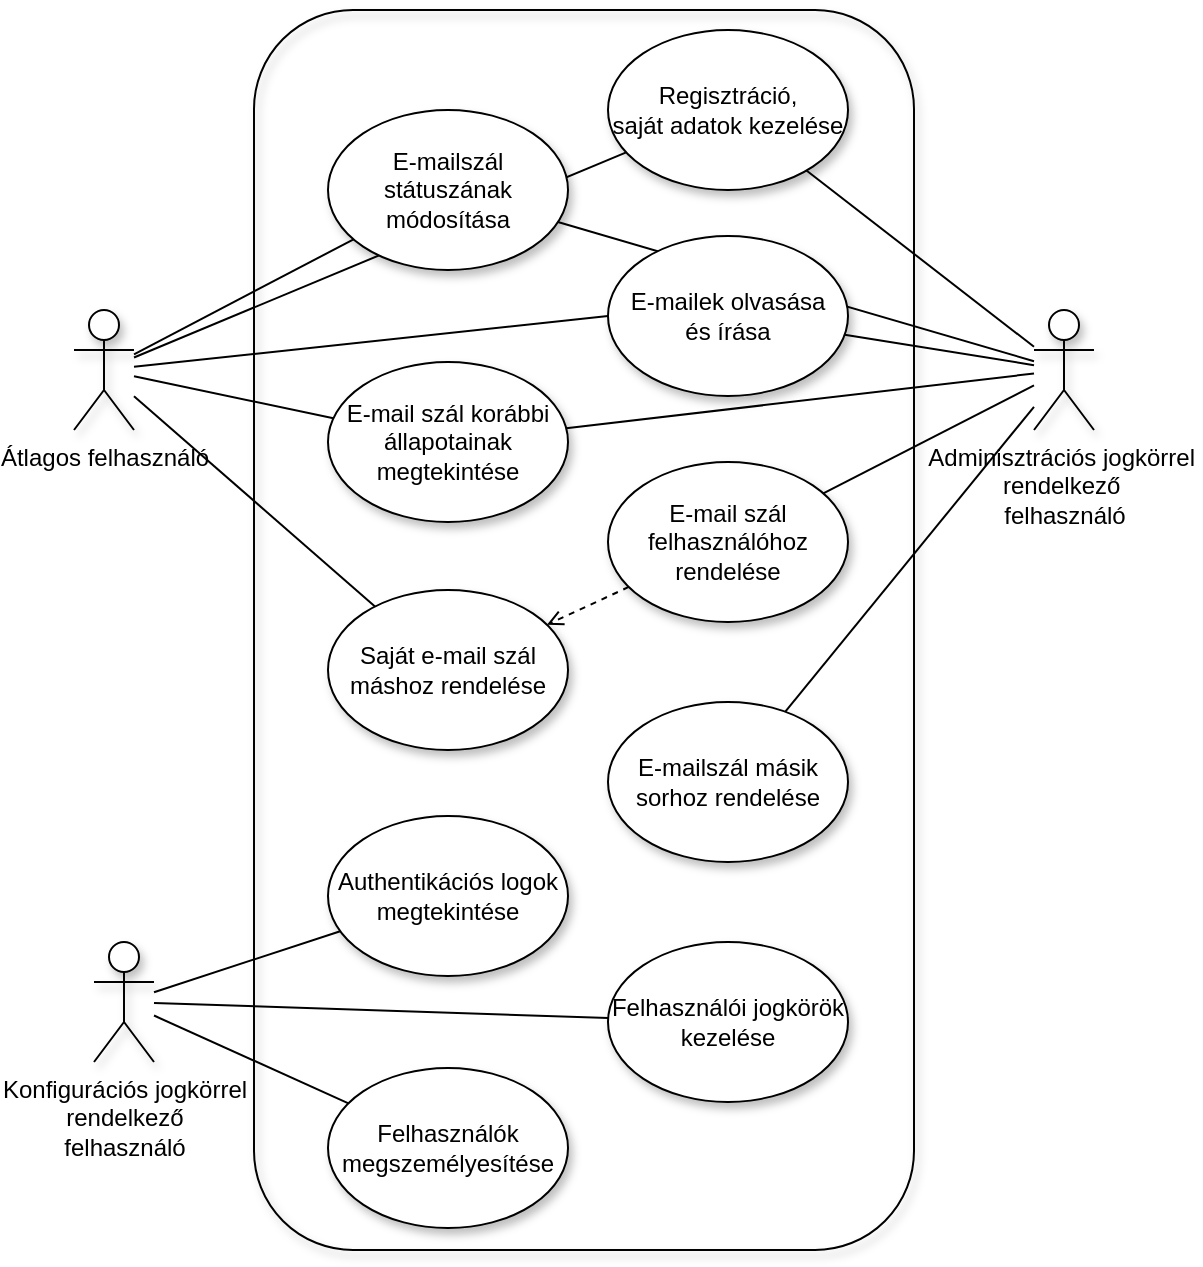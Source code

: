<mxfile version="13.9.9" type="device"><diagram id="prtHgNgQTEPvFCAcTncT" name="Page-1"><mxGraphModel dx="918" dy="678" grid="1" gridSize="10" guides="1" tooltips="1" connect="1" arrows="1" fold="1" page="1" pageScale="1" pageWidth="827" pageHeight="1169" math="0" shadow="0"><root><mxCell id="0"/><mxCell id="1" parent="0"/><mxCell id="noYKNbKoNxwQ0np89ZdW-26" style="edgeStyle=none;rounded=0;orthogonalLoop=1;jettySize=auto;html=1;endArrow=none;endFill=0;" parent="1" source="noYKNbKoNxwQ0np89ZdW-24" target="noYKNbKoNxwQ0np89ZdW-3" edge="1"><mxGeometry relative="1" as="geometry"/></mxCell><mxCell id="noYKNbKoNxwQ0np89ZdW-31" style="edgeStyle=none;rounded=0;orthogonalLoop=1;jettySize=auto;html=1;endArrow=none;endFill=0;" parent="1" source="noYKNbKoNxwQ0np89ZdW-30" target="noYKNbKoNxwQ0np89ZdW-3" edge="1"><mxGeometry relative="1" as="geometry"/></mxCell><mxCell id="noYKNbKoNxwQ0np89ZdW-14" style="rounded=0;orthogonalLoop=1;jettySize=auto;html=1;entryX=0;entryY=0.5;entryDx=0;entryDy=0;endArrow=none;endFill=0;" parent="1" source="noYKNbKoNxwQ0np89ZdW-2" target="noYKNbKoNxwQ0np89ZdW-13" edge="1"><mxGeometry relative="1" as="geometry"><mxPoint x="210" y="198" as="sourcePoint"/></mxGeometry></mxCell><mxCell id="noYKNbKoNxwQ0np89ZdW-3" value="&lt;span style=&quot;font-family: helvetica; font-size: 12px; font-style: normal; font-weight: 400; letter-spacing: normal; text-align: center; text-indent: 0px; text-transform: none; word-spacing: 0px; display: inline; float: none;&quot;&gt;Adminisztrációs jogkörrel&lt;span&gt;&amp;nbsp;&lt;/span&gt;&lt;/span&gt;&lt;br style=&quot;font-family: helvetica; font-size: 12px; font-style: normal; font-weight: 400; letter-spacing: normal; text-align: center; text-indent: 0px; text-transform: none; word-spacing: 0px;&quot;&gt;&lt;span style=&quot;font-family: helvetica; font-size: 12px; font-style: normal; font-weight: 400; letter-spacing: normal; text-align: center; text-indent: 0px; text-transform: none; word-spacing: 0px; display: inline; float: none;&quot;&gt;rendelkező&lt;span&gt;&amp;nbsp;&lt;/span&gt;&lt;/span&gt;&lt;br style=&quot;font-family: helvetica; font-size: 12px; font-style: normal; font-weight: 400; letter-spacing: normal; text-align: center; text-indent: 0px; text-transform: none; word-spacing: 0px;&quot;&gt;&lt;span style=&quot;font-family: helvetica; font-size: 12px; font-style: normal; font-weight: 400; letter-spacing: normal; text-align: center; text-indent: 0px; text-transform: none; word-spacing: 0px; display: inline; float: none;&quot;&gt;felhasználó&lt;/span&gt;" style="shape=umlActor;verticalLabelPosition=bottom;verticalAlign=top;html=1;outlineConnect=0;shadow=1;labelBackgroundColor=none;" parent="1" vertex="1"><mxGeometry x="640" y="170" width="30" height="60" as="geometry"/></mxCell><mxCell id="noYKNbKoNxwQ0np89ZdW-15" style="edgeStyle=none;rounded=0;orthogonalLoop=1;jettySize=auto;html=1;endArrow=none;endFill=0;" parent="1" source="noYKNbKoNxwQ0np89ZdW-13" target="noYKNbKoNxwQ0np89ZdW-3" edge="1"><mxGeometry relative="1" as="geometry"><mxPoint x="604" y="207.931" as="targetPoint"/></mxGeometry></mxCell><mxCell id="noYKNbKoNxwQ0np89ZdW-19" style="edgeStyle=none;rounded=0;orthogonalLoop=1;jettySize=auto;html=1;endArrow=none;endFill=0;" parent="1" source="noYKNbKoNxwQ0np89ZdW-16" target="noYKNbKoNxwQ0np89ZdW-3" edge="1"><mxGeometry relative="1" as="geometry"><mxPoint x="604" y="221.379" as="targetPoint"/></mxGeometry></mxCell><mxCell id="noYKNbKoNxwQ0np89ZdW-20" style="edgeStyle=none;rounded=0;orthogonalLoop=1;jettySize=auto;html=1;endArrow=none;endFill=0;" parent="1" source="noYKNbKoNxwQ0np89ZdW-17" target="noYKNbKoNxwQ0np89ZdW-2" edge="1"><mxGeometry relative="1" as="geometry"/></mxCell><mxCell id="noYKNbKoNxwQ0np89ZdW-23" style="edgeStyle=none;rounded=0;orthogonalLoop=1;jettySize=auto;html=1;endArrow=none;endFill=0;" parent="1" source="noYKNbKoNxwQ0np89ZdW-21" target="noYKNbKoNxwQ0np89ZdW-3" edge="1"><mxGeometry relative="1" as="geometry"><mxPoint x="604" y="234.828" as="targetPoint"/></mxGeometry></mxCell><mxCell id="noYKNbKoNxwQ0np89ZdW-27" style="edgeStyle=none;rounded=0;orthogonalLoop=1;jettySize=auto;html=1;endArrow=none;endFill=0;" parent="1" source="noYKNbKoNxwQ0np89ZdW-24" target="noYKNbKoNxwQ0np89ZdW-2" edge="1"><mxGeometry relative="1" as="geometry"><mxPoint x="210" y="192" as="targetPoint"/></mxGeometry></mxCell><mxCell id="noYKNbKoNxwQ0np89ZdW-32" style="edgeStyle=none;rounded=0;orthogonalLoop=1;jettySize=auto;html=1;endArrow=none;endFill=0;" parent="1" source="noYKNbKoNxwQ0np89ZdW-30" target="noYKNbKoNxwQ0np89ZdW-2" edge="1"><mxGeometry relative="1" as="geometry"><mxPoint x="210" y="210" as="targetPoint"/></mxGeometry></mxCell><mxCell id="noYKNbKoNxwQ0np89ZdW-42" style="edgeStyle=none;rounded=0;orthogonalLoop=1;jettySize=auto;html=1;endArrow=none;endFill=0;" parent="1" source="noYKNbKoNxwQ0np89ZdW-37" target="noYKNbKoNxwQ0np89ZdW-4" edge="1"><mxGeometry relative="1" as="geometry"/></mxCell><mxCell id="noYKNbKoNxwQ0np89ZdW-40" style="edgeStyle=none;rounded=0;orthogonalLoop=1;jettySize=auto;html=1;endArrow=none;endFill=0;" parent="1" source="noYKNbKoNxwQ0np89ZdW-38" target="noYKNbKoNxwQ0np89ZdW-4" edge="1"><mxGeometry relative="1" as="geometry"/></mxCell><mxCell id="noYKNbKoNxwQ0np89ZdW-41" style="edgeStyle=none;rounded=0;orthogonalLoop=1;jettySize=auto;html=1;endArrow=none;endFill=0;" parent="1" source="noYKNbKoNxwQ0np89ZdW-39" target="noYKNbKoNxwQ0np89ZdW-4" edge="1"><mxGeometry relative="1" as="geometry"/></mxCell><mxCell id="IJ5fDNj4FaSjnOQvtsKr-4" style="rounded=0;orthogonalLoop=1;jettySize=auto;html=1;fontColor=#000000;endArrow=none;endFill=0;" edge="1" parent="1" source="noYKNbKoNxwQ0np89ZdW-2" target="IJ5fDNj4FaSjnOQvtsKr-3"><mxGeometry relative="1" as="geometry"/></mxCell><mxCell id="noYKNbKoNxwQ0np89ZdW-2" value="Átlagos felhasználó" style="shape=umlActor;verticalLabelPosition=bottom;verticalAlign=top;html=1;outlineConnect=0;shadow=1;" parent="1" vertex="1"><mxGeometry x="160" y="170" width="30" height="60" as="geometry"/></mxCell><mxCell id="noYKNbKoNxwQ0np89ZdW-4" value="Konfigurációs jogkörrel &lt;br&gt;rendelkező &lt;br&gt;felhasználó" style="shape=umlActor;verticalLabelPosition=bottom;verticalAlign=top;html=1;outlineConnect=0;shadow=1;" parent="1" vertex="1"><mxGeometry x="170" y="486" width="30" height="60" as="geometry"/></mxCell><mxCell id="noYKNbKoNxwQ0np89ZdW-12" value="" style="rounded=1;whiteSpace=wrap;html=1;glass=0;sketch=0;shadow=1;fillColor=none;" parent="1" vertex="1"><mxGeometry x="250" y="20" width="330" height="620" as="geometry"/></mxCell><mxCell id="noYKNbKoNxwQ0np89ZdW-16" value="E-mail szál felhasználóhoz rendelése" style="ellipse;whiteSpace=wrap;html=1;rounded=1;shadow=1;glass=0;sketch=0;" parent="1" vertex="1"><mxGeometry x="427" y="246" width="120" height="80" as="geometry"/></mxCell><mxCell id="noYKNbKoNxwQ0np89ZdW-21" value="E-mailszál másik sorhoz rendelése" style="ellipse;whiteSpace=wrap;html=1;rounded=1;shadow=1;glass=0;sketch=0;" parent="1" vertex="1"><mxGeometry x="427" y="366" width="120" height="80" as="geometry"/></mxCell><mxCell id="noYKNbKoNxwQ0np89ZdW-17" value="Saját e-mail szál máshoz rendelése" style="ellipse;whiteSpace=wrap;html=1;rounded=1;shadow=1;glass=0;sketch=0;" parent="1" vertex="1"><mxGeometry x="287" y="310" width="120" height="80" as="geometry"/></mxCell><mxCell id="noYKNbKoNxwQ0np89ZdW-18" style="edgeStyle=none;rounded=0;orthogonalLoop=1;jettySize=auto;html=1;endArrow=open;endFill=0;dashed=1;" parent="1" source="noYKNbKoNxwQ0np89ZdW-16" target="noYKNbKoNxwQ0np89ZdW-17" edge="1"><mxGeometry x="238" y="60" as="geometry"/></mxCell><mxCell id="noYKNbKoNxwQ0np89ZdW-24" value="E-mailszál státuszának módosítása" style="ellipse;whiteSpace=wrap;html=1;rounded=1;shadow=1;glass=0;sketch=0;" parent="1" vertex="1"><mxGeometry x="287" y="70" width="120" height="80" as="geometry"/></mxCell><mxCell id="noYKNbKoNxwQ0np89ZdW-30" value="E-mail szál korábbi állapotainak megtekintése" style="ellipse;whiteSpace=wrap;html=1;rounded=1;shadow=1;glass=0;sketch=0;" parent="1" vertex="1"><mxGeometry x="287" y="196" width="120" height="80" as="geometry"/></mxCell><mxCell id="noYKNbKoNxwQ0np89ZdW-13" value="E-mailek olvasása&lt;br&gt;és írása" style="ellipse;whiteSpace=wrap;html=1;rounded=1;shadow=1;glass=0;sketch=0;" parent="1" vertex="1"><mxGeometry x="427" y="133" width="120" height="80" as="geometry"/></mxCell><mxCell id="noYKNbKoNxwQ0np89ZdW-37" value="Authentikációs logok megtekintése" style="ellipse;whiteSpace=wrap;html=1;rounded=1;shadow=1;glass=0;sketch=0;" parent="1" vertex="1"><mxGeometry x="287" y="423" width="120" height="80" as="geometry"/></mxCell><mxCell id="noYKNbKoNxwQ0np89ZdW-38" value="Felhasználói jogkörök&lt;br&gt;kezelése" style="ellipse;whiteSpace=wrap;html=1;rounded=1;shadow=1;glass=0;sketch=0;" parent="1" vertex="1"><mxGeometry x="427" y="486" width="120" height="80" as="geometry"/></mxCell><mxCell id="noYKNbKoNxwQ0np89ZdW-39" value="Felhasználók megszemélyesítése" style="ellipse;whiteSpace=wrap;html=1;rounded=1;shadow=1;glass=0;sketch=0;" parent="1" vertex="1"><mxGeometry x="287" y="549" width="120" height="80" as="geometry"/></mxCell><mxCell id="IJ5fDNj4FaSjnOQvtsKr-5" style="edgeStyle=none;rounded=0;orthogonalLoop=1;jettySize=auto;html=1;endArrow=none;endFill=0;fontColor=#000000;" edge="1" parent="1" source="IJ5fDNj4FaSjnOQvtsKr-3" target="noYKNbKoNxwQ0np89ZdW-3"><mxGeometry relative="1" as="geometry"/></mxCell><mxCell id="IJ5fDNj4FaSjnOQvtsKr-3" value="Regisztráció,&lt;br&gt;saját adatok kezelése" style="ellipse;whiteSpace=wrap;html=1;rounded=1;shadow=1;glass=0;sketch=0;" vertex="1" parent="1"><mxGeometry x="427" y="30" width="120" height="80" as="geometry"/></mxCell></root></mxGraphModel></diagram></mxfile>